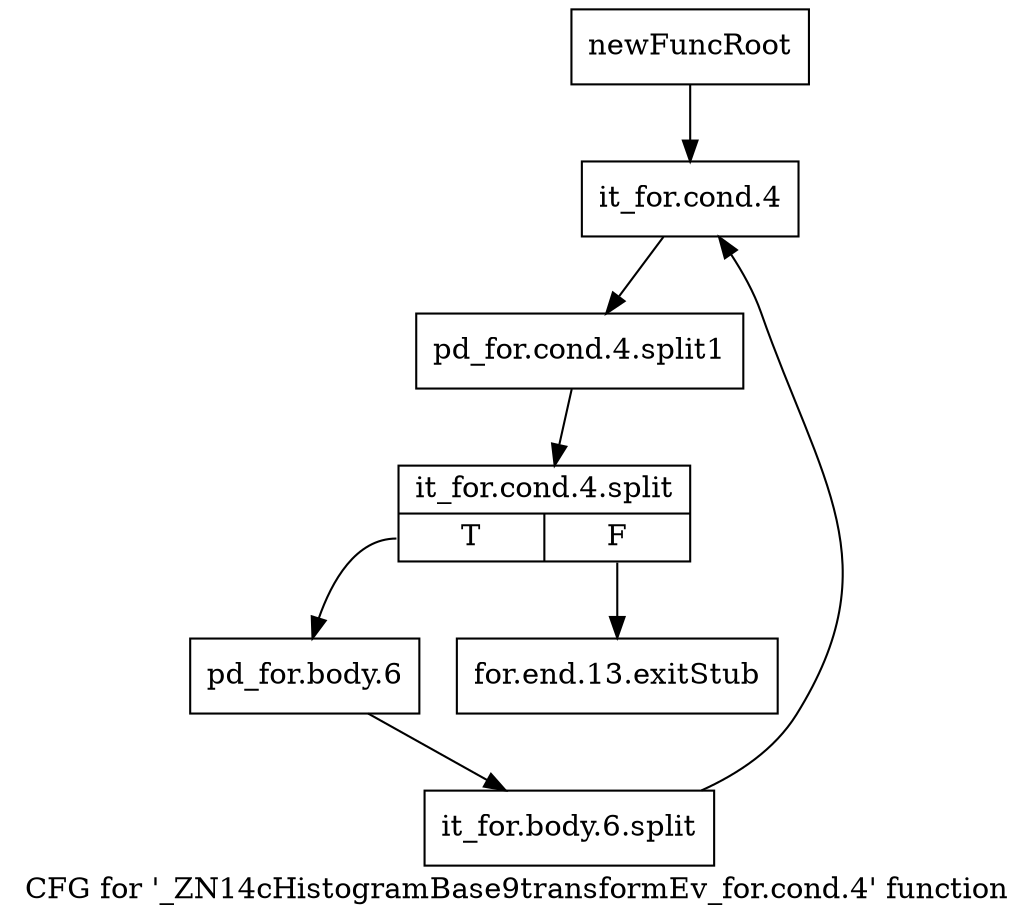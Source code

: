 digraph "CFG for '_ZN14cHistogramBase9transformEv_for.cond.4' function" {
	label="CFG for '_ZN14cHistogramBase9transformEv_for.cond.4' function";

	Node0x21bb390 [shape=record,label="{newFuncRoot}"];
	Node0x21bb390 -> Node0x21bb7a0;
	Node0x21bb750 [shape=record,label="{for.end.13.exitStub}"];
	Node0x21bb7a0 [shape=record,label="{it_for.cond.4}"];
	Node0x21bb7a0 -> Node0x4c090c0;
	Node0x4c090c0 [shape=record,label="{pd_for.cond.4.split1}"];
	Node0x4c090c0 -> Node0x47c2570;
	Node0x47c2570 [shape=record,label="{it_for.cond.4.split|{<s0>T|<s1>F}}"];
	Node0x47c2570:s0 -> Node0x21bb7f0;
	Node0x47c2570:s1 -> Node0x21bb750;
	Node0x21bb7f0 [shape=record,label="{pd_for.body.6}"];
	Node0x21bb7f0 -> Node0x4c08f10;
	Node0x4c08f10 [shape=record,label="{it_for.body.6.split}"];
	Node0x4c08f10 -> Node0x21bb7a0;
}
